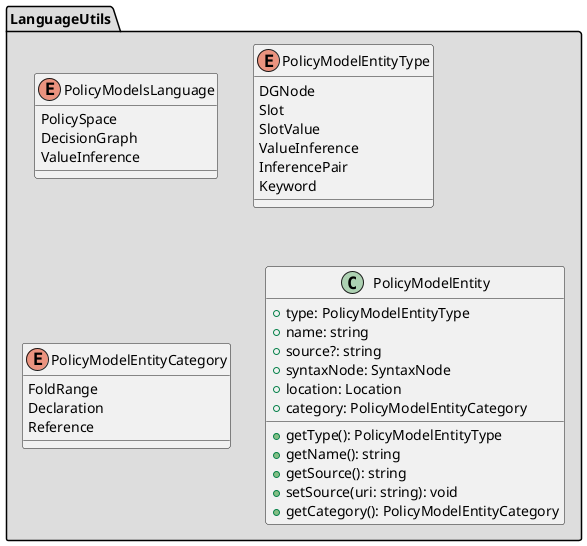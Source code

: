 @startuml

'skinparam style strictuml
top to bottom direction
allowmixing

package LanguageUtils #DDDDDD {
    enum PolicyModelsLanguage {
        PolicySpace
        DecisionGraph
        ValueInference
    }
    enum PolicyModelEntityType {
        DGNode
        Slot
        SlotValue
        ValueInference
        InferencePair
        Keyword
    }
    enum PolicyModelEntityCategory {
        FoldRange
        Declaration
        Reference
    }
    class PolicyModelEntity {
        +type: PolicyModelEntityType
        +name: string
        +source?: string
        +syntaxNode: SyntaxNode
        +location: Location
        +category: PolicyModelEntityCategory
        +getType(): PolicyModelEntityType
        +getName(): string
        +getSource(): string
        +setSource(uri: string): void
        +getCategory(): PolicyModelEntityCategory
    }
    
}

@enduml